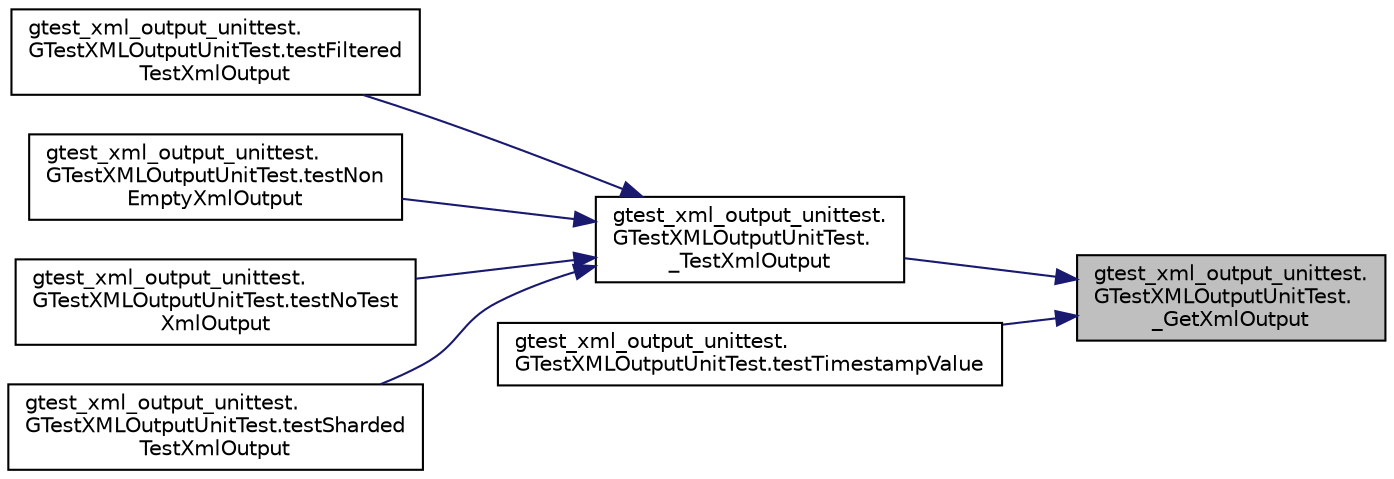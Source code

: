 digraph "gtest_xml_output_unittest.GTestXMLOutputUnitTest._GetXmlOutput"
{
 // LATEX_PDF_SIZE
  bgcolor="transparent";
  edge [fontname="Helvetica",fontsize="10",labelfontname="Helvetica",labelfontsize="10"];
  node [fontname="Helvetica",fontsize="10",shape=record];
  rankdir="RL";
  Node1 [label="gtest_xml_output_unittest.\lGTestXMLOutputUnitTest.\l_GetXmlOutput",height=0.2,width=0.4,color="black", fillcolor="grey75", style="filled", fontcolor="black",tooltip=" "];
  Node1 -> Node2 [dir="back",color="midnightblue",fontsize="10",style="solid",fontname="Helvetica"];
  Node2 [label="gtest_xml_output_unittest.\lGTestXMLOutputUnitTest.\l_TestXmlOutput",height=0.2,width=0.4,color="black",URL="$classgtest__xml__output__unittest_1_1GTestXMLOutputUnitTest.html#a1d8a5fdd7e602fe31b1477f8ebc1e7f3",tooltip=" "];
  Node2 -> Node3 [dir="back",color="midnightblue",fontsize="10",style="solid",fontname="Helvetica"];
  Node3 [label="gtest_xml_output_unittest.\lGTestXMLOutputUnitTest.testFiltered\lTestXmlOutput",height=0.2,width=0.4,color="black",URL="$classgtest__xml__output__unittest_1_1GTestXMLOutputUnitTest.html#a572b6d49e8f4d646ebdadcced3d260ef",tooltip=" "];
  Node2 -> Node4 [dir="back",color="midnightblue",fontsize="10",style="solid",fontname="Helvetica"];
  Node4 [label="gtest_xml_output_unittest.\lGTestXMLOutputUnitTest.testNon\lEmptyXmlOutput",height=0.2,width=0.4,color="black",URL="$classgtest__xml__output__unittest_1_1GTestXMLOutputUnitTest.html#a310c136c1eb2b421f57651a7d358b17a",tooltip=" "];
  Node2 -> Node5 [dir="back",color="midnightblue",fontsize="10",style="solid",fontname="Helvetica"];
  Node5 [label="gtest_xml_output_unittest.\lGTestXMLOutputUnitTest.testNoTest\lXmlOutput",height=0.2,width=0.4,color="black",URL="$classgtest__xml__output__unittest_1_1GTestXMLOutputUnitTest.html#a016acebcc8c1f05877986f95278c126b",tooltip=" "];
  Node2 -> Node6 [dir="back",color="midnightblue",fontsize="10",style="solid",fontname="Helvetica"];
  Node6 [label="gtest_xml_output_unittest.\lGTestXMLOutputUnitTest.testSharded\lTestXmlOutput",height=0.2,width=0.4,color="black",URL="$classgtest__xml__output__unittest_1_1GTestXMLOutputUnitTest.html#adc6a611bd7c433ecd84876dcb2ac1df1",tooltip=" "];
  Node1 -> Node7 [dir="back",color="midnightblue",fontsize="10",style="solid",fontname="Helvetica"];
  Node7 [label="gtest_xml_output_unittest.\lGTestXMLOutputUnitTest.testTimestampValue",height=0.2,width=0.4,color="black",URL="$classgtest__xml__output__unittest_1_1GTestXMLOutputUnitTest.html#a828521a7ae57f650e1e9ca4beb34336a",tooltip=" "];
}
